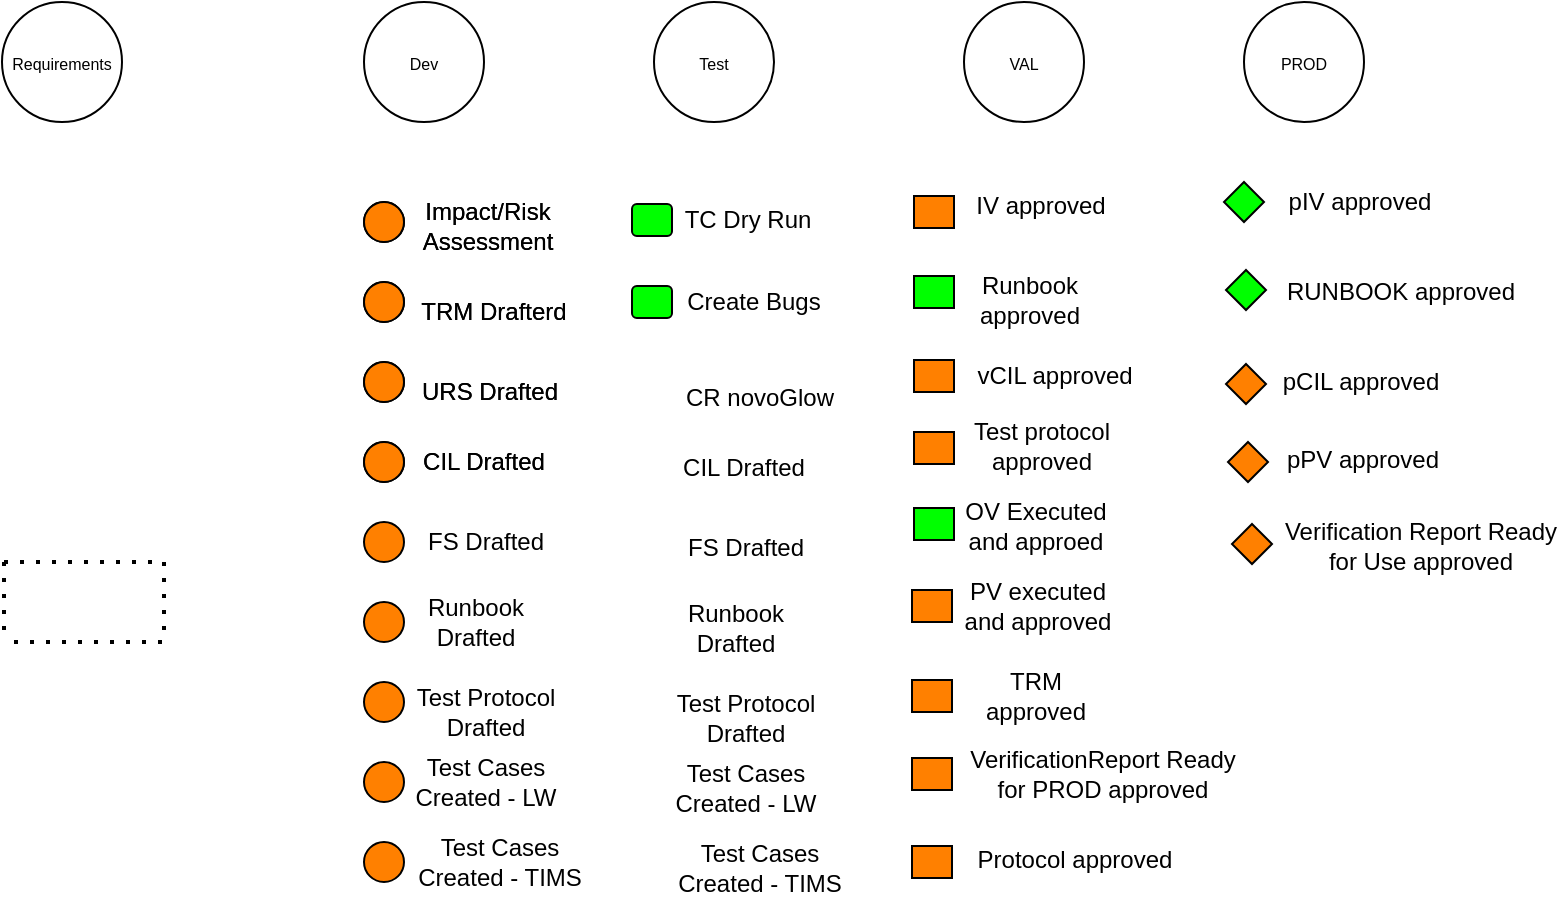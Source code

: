 <mxfile version="20.8.14" type="github">
  <diagram name="Page-1" id="ExTGUEEQHUEDQQg5NHdS">
    <mxGraphModel dx="435" dy="230" grid="1" gridSize="10" guides="1" tooltips="1" connect="1" arrows="1" fold="1" page="1" pageScale="1" pageWidth="850" pageHeight="1100" math="0" shadow="0">
      <root>
        <mxCell id="0" />
        <mxCell id="1" parent="0" />
        <mxCell id="WPRdaX7cA5M4LaGkUmcf-1" value="" style="ellipse;whiteSpace=wrap;html=1;aspect=fixed;" parent="1" vertex="1">
          <mxGeometry x="39" y="80" width="60" height="60" as="geometry" />
        </mxCell>
        <mxCell id="WPRdaX7cA5M4LaGkUmcf-17" value="&lt;font style=&quot;font-size: 8px;&quot;&gt;Requirements&lt;/font&gt;" style="text;html=1;strokeColor=none;fillColor=none;align=center;verticalAlign=middle;whiteSpace=wrap;rounded=0;" parent="1" vertex="1">
          <mxGeometry x="39" y="95" width="60" height="30" as="geometry" />
        </mxCell>
        <mxCell id="QzSWRC7JeWqAxSKZvHJS-10" value="" style="ellipse;whiteSpace=wrap;html=1;aspect=fixed;" parent="1" vertex="1">
          <mxGeometry x="220" y="80" width="60" height="60" as="geometry" />
        </mxCell>
        <mxCell id="QzSWRC7JeWqAxSKZvHJS-11" value="&lt;font style=&quot;font-size: 8px;&quot;&gt;Dev&lt;/font&gt;" style="text;html=1;strokeColor=none;fillColor=none;align=center;verticalAlign=middle;whiteSpace=wrap;rounded=0;" parent="1" vertex="1">
          <mxGeometry x="220" y="95" width="60" height="30" as="geometry" />
        </mxCell>
        <mxCell id="QzSWRC7JeWqAxSKZvHJS-12" value="" style="ellipse;whiteSpace=wrap;html=1;aspect=fixed;" parent="1" vertex="1">
          <mxGeometry x="365" y="80" width="60" height="60" as="geometry" />
        </mxCell>
        <mxCell id="QzSWRC7JeWqAxSKZvHJS-13" value="&lt;font style=&quot;font-size: 8px;&quot;&gt;Test&lt;/font&gt;" style="text;html=1;strokeColor=none;fillColor=none;align=center;verticalAlign=middle;whiteSpace=wrap;rounded=0;" parent="1" vertex="1">
          <mxGeometry x="365" y="95" width="60" height="30" as="geometry" />
        </mxCell>
        <mxCell id="QzSWRC7JeWqAxSKZvHJS-14" value="" style="ellipse;whiteSpace=wrap;html=1;aspect=fixed;" parent="1" vertex="1">
          <mxGeometry x="520" y="80" width="60" height="60" as="geometry" />
        </mxCell>
        <mxCell id="QzSWRC7JeWqAxSKZvHJS-15" value="&lt;font style=&quot;font-size: 8px;&quot;&gt;VAL&lt;/font&gt;" style="text;html=1;strokeColor=none;fillColor=none;align=center;verticalAlign=middle;whiteSpace=wrap;rounded=0;" parent="1" vertex="1">
          <mxGeometry x="520" y="95" width="60" height="30" as="geometry" />
        </mxCell>
        <mxCell id="QzSWRC7JeWqAxSKZvHJS-18" value="" style="ellipse;whiteSpace=wrap;html=1;aspect=fixed;" parent="1" vertex="1">
          <mxGeometry x="660" y="80" width="60" height="60" as="geometry" />
        </mxCell>
        <mxCell id="QzSWRC7JeWqAxSKZvHJS-19" value="&lt;font style=&quot;font-size: 8px;&quot;&gt;PROD&lt;/font&gt;" style="text;html=1;strokeColor=none;fillColor=none;align=center;verticalAlign=middle;whiteSpace=wrap;rounded=0;" parent="1" vertex="1">
          <mxGeometry x="660" y="95" width="60" height="30" as="geometry" />
        </mxCell>
        <mxCell id="QzSWRC7JeWqAxSKZvHJS-20" value="" style="ellipse;whiteSpace=wrap;html=1;aspect=fixed;fillColor=#FF8000;" parent="1" vertex="1">
          <mxGeometry x="220" y="180" width="20" height="20" as="geometry" />
        </mxCell>
        <mxCell id="QzSWRC7JeWqAxSKZvHJS-21" value="" style="ellipse;whiteSpace=wrap;html=1;aspect=fixed;fillColor=#FF8000;" parent="1" vertex="1">
          <mxGeometry x="220" y="220" width="20" height="20" as="geometry" />
        </mxCell>
        <mxCell id="QzSWRC7JeWqAxSKZvHJS-22" value="" style="ellipse;whiteSpace=wrap;html=1;aspect=fixed;fillColor=#FF8000;" parent="1" vertex="1">
          <mxGeometry x="220" y="260" width="20" height="20" as="geometry" />
        </mxCell>
        <mxCell id="QzSWRC7JeWqAxSKZvHJS-23" value="" style="ellipse;whiteSpace=wrap;html=1;aspect=fixed;fillColor=#FF8000;" parent="1" vertex="1">
          <mxGeometry x="220" y="300" width="20" height="20" as="geometry" />
        </mxCell>
        <mxCell id="QzSWRC7JeWqAxSKZvHJS-24" value="" style="ellipse;whiteSpace=wrap;html=1;aspect=fixed;fillColor=#FF8000;" parent="1" vertex="1">
          <mxGeometry x="220" y="340" width="20" height="20" as="geometry" />
        </mxCell>
        <mxCell id="QzSWRC7JeWqAxSKZvHJS-25" value="" style="ellipse;whiteSpace=wrap;html=1;aspect=fixed;fillColor=#FF8000;" parent="1" vertex="1">
          <mxGeometry x="220" y="380" width="20" height="20" as="geometry" />
        </mxCell>
        <mxCell id="QzSWRC7JeWqAxSKZvHJS-26" value="" style="ellipse;whiteSpace=wrap;html=1;aspect=fixed;fillColor=#FF8000;" parent="1" vertex="1">
          <mxGeometry x="220" y="420" width="20" height="20" as="geometry" />
        </mxCell>
        <mxCell id="QzSWRC7JeWqAxSKZvHJS-27" value="" style="ellipse;whiteSpace=wrap;html=1;aspect=fixed;fillColor=#FF8000;" parent="1" vertex="1">
          <mxGeometry x="220" y="460" width="20" height="20" as="geometry" />
        </mxCell>
        <mxCell id="QzSWRC7JeWqAxSKZvHJS-28" value="" style="ellipse;whiteSpace=wrap;html=1;aspect=fixed;fillColor=#FF8000;" parent="1" vertex="1">
          <mxGeometry x="220" y="500" width="20" height="20" as="geometry" />
        </mxCell>
        <mxCell id="QzSWRC7JeWqAxSKZvHJS-29" value="Impact/Risk Assessment" style="text;html=1;strokeColor=none;fillColor=none;align=center;verticalAlign=middle;whiteSpace=wrap;rounded=0;" parent="1" vertex="1">
          <mxGeometry x="252" y="177" width="60" height="30" as="geometry" />
        </mxCell>
        <mxCell id="xStRLfgzvjahY0ka18I4-1" value="TRM Drafterd" style="text;html=1;strokeColor=none;fillColor=none;align=center;verticalAlign=middle;whiteSpace=wrap;rounded=0;" vertex="1" parent="1">
          <mxGeometry x="243" y="220" width="84" height="30" as="geometry" />
        </mxCell>
        <mxCell id="xStRLfgzvjahY0ka18I4-2" value="URS Drafted" style="text;html=1;strokeColor=none;fillColor=none;align=center;verticalAlign=middle;whiteSpace=wrap;rounded=0;" vertex="1" parent="1">
          <mxGeometry x="246" y="260" width="74" height="30" as="geometry" />
        </mxCell>
        <mxCell id="xStRLfgzvjahY0ka18I4-4" value="CIL Drafted" style="text;html=1;strokeColor=none;fillColor=none;align=center;verticalAlign=middle;whiteSpace=wrap;rounded=0;" vertex="1" parent="1">
          <mxGeometry x="243" y="295" width="74" height="30" as="geometry" />
        </mxCell>
        <mxCell id="xStRLfgzvjahY0ka18I4-5" value="FS Drafted" style="text;html=1;strokeColor=none;fillColor=none;align=center;verticalAlign=middle;whiteSpace=wrap;rounded=0;" vertex="1" parent="1">
          <mxGeometry x="244" y="335" width="74" height="30" as="geometry" />
        </mxCell>
        <mxCell id="xStRLfgzvjahY0ka18I4-6" value="Runbook Drafted" style="text;html=1;strokeColor=none;fillColor=none;align=center;verticalAlign=middle;whiteSpace=wrap;rounded=0;" vertex="1" parent="1">
          <mxGeometry x="239" y="375" width="74" height="30" as="geometry" />
        </mxCell>
        <mxCell id="xStRLfgzvjahY0ka18I4-7" value="Test Protocol Drafted" style="text;html=1;strokeColor=none;fillColor=none;align=center;verticalAlign=middle;whiteSpace=wrap;rounded=0;" vertex="1" parent="1">
          <mxGeometry x="244" y="420" width="74" height="30" as="geometry" />
        </mxCell>
        <mxCell id="xStRLfgzvjahY0ka18I4-8" value="Test Cases Created - LW" style="text;html=1;strokeColor=none;fillColor=none;align=center;verticalAlign=middle;whiteSpace=wrap;rounded=0;" vertex="1" parent="1">
          <mxGeometry x="244" y="455" width="74" height="30" as="geometry" />
        </mxCell>
        <mxCell id="xStRLfgzvjahY0ka18I4-10" value="Test Cases Created - TIMS" style="text;html=1;strokeColor=none;fillColor=none;align=center;verticalAlign=middle;whiteSpace=wrap;rounded=0;" vertex="1" parent="1">
          <mxGeometry x="246" y="495" width="84" height="30" as="geometry" />
        </mxCell>
        <mxCell id="xStRLfgzvjahY0ka18I4-12" value="" style="rhombus;whiteSpace=wrap;html=1;fillColor=#00FF00;" vertex="1" parent="1">
          <mxGeometry x="650" y="170" width="20" height="20" as="geometry" />
        </mxCell>
        <mxCell id="xStRLfgzvjahY0ka18I4-13" value="pIV approved" style="text;html=1;strokeColor=none;fillColor=none;align=center;verticalAlign=middle;whiteSpace=wrap;rounded=0;" vertex="1" parent="1">
          <mxGeometry x="678" y="165" width="80" height="30" as="geometry" />
        </mxCell>
        <mxCell id="xStRLfgzvjahY0ka18I4-14" value="" style="rhombus;whiteSpace=wrap;html=1;fillColor=#00FF00;" vertex="1" parent="1">
          <mxGeometry x="651" y="214" width="20" height="20" as="geometry" />
        </mxCell>
        <mxCell id="xStRLfgzvjahY0ka18I4-15" value="RUNBOOK approved" style="text;html=1;strokeColor=none;fillColor=none;align=center;verticalAlign=middle;whiteSpace=wrap;rounded=0;" vertex="1" parent="1">
          <mxGeometry x="678" y="210" width="121" height="30" as="geometry" />
        </mxCell>
        <mxCell id="xStRLfgzvjahY0ka18I4-16" value="" style="rhombus;whiteSpace=wrap;html=1;fillColor=#FF8000;" vertex="1" parent="1">
          <mxGeometry x="651" y="261" width="20" height="20" as="geometry" />
        </mxCell>
        <mxCell id="xStRLfgzvjahY0ka18I4-17" value="pCIL approved" style="text;html=1;strokeColor=none;fillColor=none;align=center;verticalAlign=middle;whiteSpace=wrap;rounded=0;" vertex="1" parent="1">
          <mxGeometry x="672.5" y="255" width="91" height="30" as="geometry" />
        </mxCell>
        <mxCell id="xStRLfgzvjahY0ka18I4-18" value="" style="rhombus;whiteSpace=wrap;html=1;fillColor=#FF8000;" vertex="1" parent="1">
          <mxGeometry x="652" y="300" width="20" height="20" as="geometry" />
        </mxCell>
        <mxCell id="xStRLfgzvjahY0ka18I4-19" value="pPV approved" style="text;html=1;strokeColor=none;fillColor=none;align=center;verticalAlign=middle;whiteSpace=wrap;rounded=0;" vertex="1" parent="1">
          <mxGeometry x="673.5" y="294" width="91" height="30" as="geometry" />
        </mxCell>
        <mxCell id="xStRLfgzvjahY0ka18I4-20" value="" style="rhombus;whiteSpace=wrap;html=1;fillColor=#FF8000;" vertex="1" parent="1">
          <mxGeometry x="654" y="341" width="20" height="20" as="geometry" />
        </mxCell>
        <mxCell id="xStRLfgzvjahY0ka18I4-24" value="Impact/Risk Assessment" style="text;html=1;strokeColor=none;fillColor=none;align=center;verticalAlign=middle;whiteSpace=wrap;rounded=0;" vertex="1" parent="1">
          <mxGeometry x="252" y="177" width="60" height="30" as="geometry" />
        </mxCell>
        <mxCell id="xStRLfgzvjahY0ka18I4-25" value="" style="ellipse;whiteSpace=wrap;html=1;aspect=fixed;fillColor=#FF8000;" vertex="1" parent="1">
          <mxGeometry x="220" y="180" width="20" height="20" as="geometry" />
        </mxCell>
        <mxCell id="xStRLfgzvjahY0ka18I4-26" value="" style="ellipse;whiteSpace=wrap;html=1;aspect=fixed;fillColor=#FF8000;" vertex="1" parent="1">
          <mxGeometry x="220" y="220" width="20" height="20" as="geometry" />
        </mxCell>
        <mxCell id="xStRLfgzvjahY0ka18I4-27" value="TRM Drafterd" style="text;html=1;strokeColor=none;fillColor=none;align=center;verticalAlign=middle;whiteSpace=wrap;rounded=0;" vertex="1" parent="1">
          <mxGeometry x="243" y="220" width="84" height="30" as="geometry" />
        </mxCell>
        <mxCell id="xStRLfgzvjahY0ka18I4-28" value="URS Drafted" style="text;html=1;strokeColor=none;fillColor=none;align=center;verticalAlign=middle;whiteSpace=wrap;rounded=0;" vertex="1" parent="1">
          <mxGeometry x="246" y="260" width="74" height="30" as="geometry" />
        </mxCell>
        <mxCell id="xStRLfgzvjahY0ka18I4-29" value="" style="ellipse;whiteSpace=wrap;html=1;aspect=fixed;fillColor=#FF8000;" vertex="1" parent="1">
          <mxGeometry x="220" y="260" width="20" height="20" as="geometry" />
        </mxCell>
        <mxCell id="xStRLfgzvjahY0ka18I4-30" value="" style="ellipse;whiteSpace=wrap;html=1;aspect=fixed;fillColor=#FF8000;" vertex="1" parent="1">
          <mxGeometry x="220" y="300" width="20" height="20" as="geometry" />
        </mxCell>
        <mxCell id="xStRLfgzvjahY0ka18I4-31" value="CIL Drafted" style="text;html=1;strokeColor=none;fillColor=none;align=center;verticalAlign=middle;whiteSpace=wrap;rounded=0;" vertex="1" parent="1">
          <mxGeometry x="243" y="295" width="74" height="30" as="geometry" />
        </mxCell>
        <mxCell id="xStRLfgzvjahY0ka18I4-50" value="OV Executed and approed" style="text;html=1;strokeColor=none;fillColor=none;align=center;verticalAlign=middle;whiteSpace=wrap;rounded=0;" vertex="1" parent="1">
          <mxGeometry x="519" y="327" width="74" height="30" as="geometry" />
        </mxCell>
        <mxCell id="xStRLfgzvjahY0ka18I4-51" value="PV executed and approved" style="text;html=1;strokeColor=none;fillColor=none;align=center;verticalAlign=middle;whiteSpace=wrap;rounded=0;" vertex="1" parent="1">
          <mxGeometry x="514" y="367" width="86" height="30" as="geometry" />
        </mxCell>
        <mxCell id="xStRLfgzvjahY0ka18I4-52" value="TRM approved" style="text;html=1;strokeColor=none;fillColor=none;align=center;verticalAlign=middle;whiteSpace=wrap;rounded=0;" vertex="1" parent="1">
          <mxGeometry x="519" y="412" width="74" height="30" as="geometry" />
        </mxCell>
        <mxCell id="xStRLfgzvjahY0ka18I4-53" value="VerificationReport Ready for PROD approved" style="text;html=1;strokeColor=none;fillColor=none;align=center;verticalAlign=middle;whiteSpace=wrap;rounded=0;" vertex="1" parent="1">
          <mxGeometry x="519" y="451" width="141" height="30" as="geometry" />
        </mxCell>
        <mxCell id="xStRLfgzvjahY0ka18I4-54" value="Protocol approved" style="text;html=1;strokeColor=none;fillColor=none;align=center;verticalAlign=middle;whiteSpace=wrap;rounded=0;" vertex="1" parent="1">
          <mxGeometry x="521" y="494" width="109" height="30" as="geometry" />
        </mxCell>
        <mxCell id="xStRLfgzvjahY0ka18I4-55" value="IV approved" style="text;html=1;strokeColor=none;fillColor=none;align=center;verticalAlign=middle;whiteSpace=wrap;rounded=0;" vertex="1" parent="1">
          <mxGeometry x="522" y="167" width="73" height="30" as="geometry" />
        </mxCell>
        <mxCell id="xStRLfgzvjahY0ka18I4-58" value="Runbook approved" style="text;html=1;strokeColor=none;fillColor=none;align=center;verticalAlign=middle;whiteSpace=wrap;rounded=0;" vertex="1" parent="1">
          <mxGeometry x="511" y="214" width="84" height="30" as="geometry" />
        </mxCell>
        <mxCell id="xStRLfgzvjahY0ka18I4-59" value="vCIL approved" style="text;html=1;strokeColor=none;fillColor=none;align=center;verticalAlign=middle;whiteSpace=wrap;rounded=0;" vertex="1" parent="1">
          <mxGeometry x="521" y="252" width="89" height="30" as="geometry" />
        </mxCell>
        <mxCell id="xStRLfgzvjahY0ka18I4-62" value="Test protocol approved" style="text;html=1;strokeColor=none;fillColor=none;align=center;verticalAlign=middle;whiteSpace=wrap;rounded=0;" vertex="1" parent="1">
          <mxGeometry x="522" y="287" width="74" height="30" as="geometry" />
        </mxCell>
        <mxCell id="xStRLfgzvjahY0ka18I4-82" value="" style="rounded=1;whiteSpace=wrap;html=1;fillColor=#00FF00;arcSize=0;" vertex="1" parent="1">
          <mxGeometry x="495" y="217" width="20" height="16" as="geometry" />
        </mxCell>
        <mxCell id="xStRLfgzvjahY0ka18I4-84" value="" style="rounded=1;whiteSpace=wrap;html=1;fillColor=#00FF00;arcSize=0;" vertex="1" parent="1">
          <mxGeometry x="495" y="333" width="20" height="16" as="geometry" />
        </mxCell>
        <mxCell id="xStRLfgzvjahY0ka18I4-85" value="Verification Report Ready for Use approved" style="text;html=1;strokeColor=none;fillColor=none;align=center;verticalAlign=middle;whiteSpace=wrap;rounded=0;" vertex="1" parent="1">
          <mxGeometry x="678" y="337" width="141" height="30" as="geometry" />
        </mxCell>
        <mxCell id="xStRLfgzvjahY0ka18I4-87" value="" style="rounded=1;whiteSpace=wrap;html=1;fillColor=#FF8000;arcSize=0;" vertex="1" parent="1">
          <mxGeometry x="495" y="177" width="20" height="16" as="geometry" />
        </mxCell>
        <mxCell id="xStRLfgzvjahY0ka18I4-88" value="" style="rounded=1;whiteSpace=wrap;html=1;fillColor=#FF8000;arcSize=0;" vertex="1" parent="1">
          <mxGeometry x="495" y="259" width="20" height="16" as="geometry" />
        </mxCell>
        <mxCell id="xStRLfgzvjahY0ka18I4-89" value="" style="rounded=1;whiteSpace=wrap;html=1;fillColor=#FF8000;arcSize=0;" vertex="1" parent="1">
          <mxGeometry x="495" y="295" width="20" height="16" as="geometry" />
        </mxCell>
        <mxCell id="xStRLfgzvjahY0ka18I4-90" value="" style="rounded=1;whiteSpace=wrap;html=1;fillColor=#FF8000;arcSize=0;" vertex="1" parent="1">
          <mxGeometry x="494" y="374" width="20" height="16" as="geometry" />
        </mxCell>
        <mxCell id="xStRLfgzvjahY0ka18I4-91" value="" style="rounded=1;whiteSpace=wrap;html=1;fillColor=#FF8000;arcSize=0;" vertex="1" parent="1">
          <mxGeometry x="494" y="419" width="20" height="16" as="geometry" />
        </mxCell>
        <mxCell id="xStRLfgzvjahY0ka18I4-92" value="" style="rounded=1;whiteSpace=wrap;html=1;fillColor=#FF8000;arcSize=0;" vertex="1" parent="1">
          <mxGeometry x="494" y="458" width="20" height="16" as="geometry" />
        </mxCell>
        <mxCell id="xStRLfgzvjahY0ka18I4-93" value="" style="rounded=1;whiteSpace=wrap;html=1;fillColor=#FF8000;arcSize=0;" vertex="1" parent="1">
          <mxGeometry x="494" y="502" width="20" height="16" as="geometry" />
        </mxCell>
        <mxCell id="xStRLfgzvjahY0ka18I4-107" value="" style="group" vertex="1" connectable="0" parent="1">
          <mxGeometry x="39" y="360" width="81" height="40" as="geometry" />
        </mxCell>
        <mxCell id="xStRLfgzvjahY0ka18I4-102" value="" style="endArrow=none;dashed=1;html=1;dashPattern=1 3;strokeWidth=2;rounded=0;" edge="1" parent="xStRLfgzvjahY0ka18I4-107">
          <mxGeometry width="50" height="50" relative="1" as="geometry">
            <mxPoint x="1" as="sourcePoint" />
            <mxPoint x="81" as="targetPoint" />
          </mxGeometry>
        </mxCell>
        <mxCell id="xStRLfgzvjahY0ka18I4-104" value="" style="endArrow=none;dashed=1;html=1;dashPattern=1 3;strokeWidth=2;rounded=0;" edge="1" parent="xStRLfgzvjahY0ka18I4-107">
          <mxGeometry width="50" height="50" relative="1" as="geometry">
            <mxPoint x="81" as="sourcePoint" />
            <mxPoint x="81" y="40" as="targetPoint" />
          </mxGeometry>
        </mxCell>
        <mxCell id="xStRLfgzvjahY0ka18I4-105" value="" style="endArrow=none;dashed=1;html=1;dashPattern=1 3;strokeWidth=2;rounded=0;" edge="1" parent="xStRLfgzvjahY0ka18I4-107">
          <mxGeometry width="50" height="50" relative="1" as="geometry">
            <mxPoint x="80" y="40" as="sourcePoint" />
            <mxPoint y="40" as="targetPoint" />
          </mxGeometry>
        </mxCell>
        <mxCell id="xStRLfgzvjahY0ka18I4-106" value="" style="endArrow=none;dashed=1;html=1;dashPattern=1 3;strokeWidth=2;rounded=0;" edge="1" parent="xStRLfgzvjahY0ka18I4-107">
          <mxGeometry width="50" height="50" relative="1" as="geometry">
            <mxPoint x="1" as="sourcePoint" />
            <mxPoint x="1" y="40" as="targetPoint" />
          </mxGeometry>
        </mxCell>
        <mxCell id="xStRLfgzvjahY0ka18I4-68" value="FS Drafted" style="text;html=1;strokeColor=none;fillColor=none;align=center;verticalAlign=middle;whiteSpace=wrap;rounded=0;" vertex="1" parent="1">
          <mxGeometry x="374" y="338" width="74" height="30" as="geometry" />
        </mxCell>
        <mxCell id="xStRLfgzvjahY0ka18I4-69" value="Runbook Drafted" style="text;html=1;strokeColor=none;fillColor=none;align=center;verticalAlign=middle;whiteSpace=wrap;rounded=0;" vertex="1" parent="1">
          <mxGeometry x="369" y="378" width="74" height="30" as="geometry" />
        </mxCell>
        <mxCell id="xStRLfgzvjahY0ka18I4-70" value="Test Protocol Drafted" style="text;html=1;strokeColor=none;fillColor=none;align=center;verticalAlign=middle;whiteSpace=wrap;rounded=0;" vertex="1" parent="1">
          <mxGeometry x="374" y="423" width="74" height="30" as="geometry" />
        </mxCell>
        <mxCell id="xStRLfgzvjahY0ka18I4-71" value="Test Cases Created - LW" style="text;html=1;strokeColor=none;fillColor=none;align=center;verticalAlign=middle;whiteSpace=wrap;rounded=0;" vertex="1" parent="1">
          <mxGeometry x="374" y="458" width="74" height="30" as="geometry" />
        </mxCell>
        <mxCell id="xStRLfgzvjahY0ka18I4-72" value="Test Cases Created - TIMS" style="text;html=1;strokeColor=none;fillColor=none;align=center;verticalAlign=middle;whiteSpace=wrap;rounded=0;" vertex="1" parent="1">
          <mxGeometry x="376" y="498" width="84" height="30" as="geometry" />
        </mxCell>
        <mxCell id="xStRLfgzvjahY0ka18I4-73" value="TC Dry Run" style="text;html=1;strokeColor=none;fillColor=none;align=center;verticalAlign=middle;whiteSpace=wrap;rounded=0;" vertex="1" parent="1">
          <mxGeometry x="378" y="174" width="68" height="30" as="geometry" />
        </mxCell>
        <mxCell id="xStRLfgzvjahY0ka18I4-76" value="Create Bugs" style="text;html=1;strokeColor=none;fillColor=none;align=center;verticalAlign=middle;whiteSpace=wrap;rounded=0;" vertex="1" parent="1">
          <mxGeometry x="373" y="215" width="84" height="30" as="geometry" />
        </mxCell>
        <mxCell id="xStRLfgzvjahY0ka18I4-77" value="CR novoGlow" style="text;html=1;strokeColor=none;fillColor=none;align=center;verticalAlign=middle;whiteSpace=wrap;rounded=0;" vertex="1" parent="1">
          <mxGeometry x="376" y="263" width="84" height="30" as="geometry" />
        </mxCell>
        <mxCell id="xStRLfgzvjahY0ka18I4-80" value="CIL Drafted" style="text;html=1;strokeColor=none;fillColor=none;align=center;verticalAlign=middle;whiteSpace=wrap;rounded=0;" vertex="1" parent="1">
          <mxGeometry x="373" y="298" width="74" height="30" as="geometry" />
        </mxCell>
        <mxCell id="xStRLfgzvjahY0ka18I4-128" value="" style="rounded=1;whiteSpace=wrap;html=1;fillColor=#00FF00;" vertex="1" parent="1">
          <mxGeometry x="354" y="181" width="20" height="16" as="geometry" />
        </mxCell>
        <mxCell id="xStRLfgzvjahY0ka18I4-129" value="" style="rounded=1;whiteSpace=wrap;html=1;fillColor=#00FF00;" vertex="1" parent="1">
          <mxGeometry x="354" y="222" width="20" height="16" as="geometry" />
        </mxCell>
      </root>
    </mxGraphModel>
  </diagram>
</mxfile>
